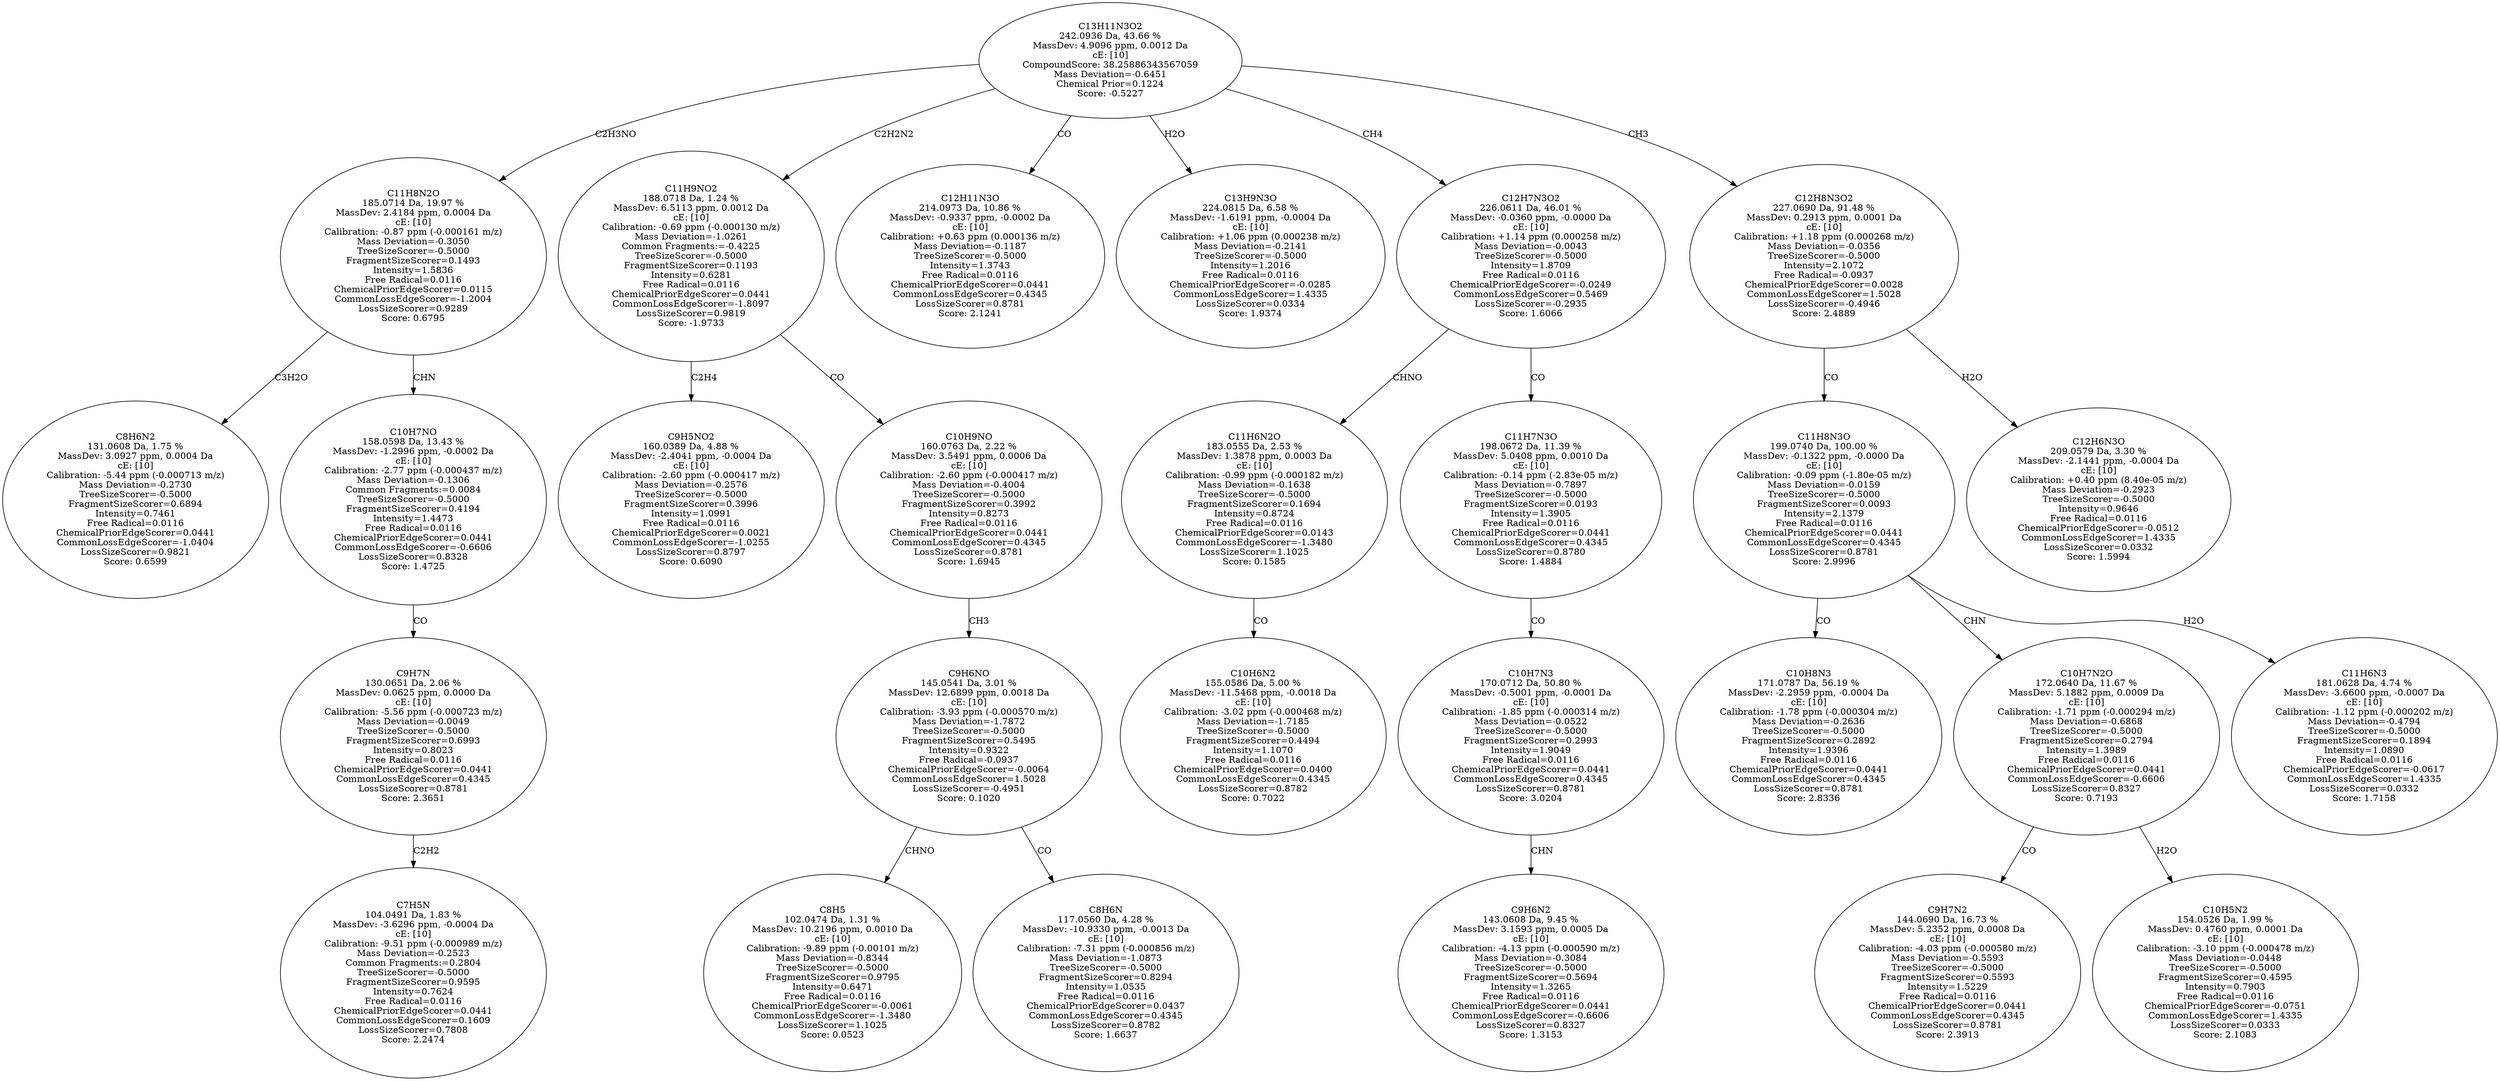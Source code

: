strict digraph {
v1 [label="C8H6N2\n131.0608 Da, 1.75 %\nMassDev: 3.0927 ppm, 0.0004 Da\ncE: [10]\nCalibration: -5.44 ppm (-0.000713 m/z)\nMass Deviation=-0.2730\nTreeSizeScorer=-0.5000\nFragmentSizeScorer=0.6894\nIntensity=0.7461\nFree Radical=0.0116\nChemicalPriorEdgeScorer=0.0441\nCommonLossEdgeScorer=-1.0404\nLossSizeScorer=0.9821\nScore: 0.6599"];
v2 [label="C7H5N\n104.0491 Da, 1.83 %\nMassDev: -3.6296 ppm, -0.0004 Da\ncE: [10]\nCalibration: -9.51 ppm (-0.000989 m/z)\nMass Deviation=-0.2523\nCommon Fragments:=0.2804\nTreeSizeScorer=-0.5000\nFragmentSizeScorer=0.9595\nIntensity=0.7624\nFree Radical=0.0116\nChemicalPriorEdgeScorer=0.0441\nCommonLossEdgeScorer=0.1609\nLossSizeScorer=0.7808\nScore: 2.2474"];
v3 [label="C9H7N\n130.0651 Da, 2.06 %\nMassDev: 0.0625 ppm, 0.0000 Da\ncE: [10]\nCalibration: -5.56 ppm (-0.000723 m/z)\nMass Deviation=-0.0049\nTreeSizeScorer=-0.5000\nFragmentSizeScorer=0.6993\nIntensity=0.8023\nFree Radical=0.0116\nChemicalPriorEdgeScorer=0.0441\nCommonLossEdgeScorer=0.4345\nLossSizeScorer=0.8781\nScore: 2.3651"];
v4 [label="C10H7NO\n158.0598 Da, 13.43 %\nMassDev: -1.2996 ppm, -0.0002 Da\ncE: [10]\nCalibration: -2.77 ppm (-0.000437 m/z)\nMass Deviation=-0.1306\nCommon Fragments:=0.0084\nTreeSizeScorer=-0.5000\nFragmentSizeScorer=0.4194\nIntensity=1.4473\nFree Radical=0.0116\nChemicalPriorEdgeScorer=0.0441\nCommonLossEdgeScorer=-0.6606\nLossSizeScorer=0.8328\nScore: 1.4725"];
v5 [label="C11H8N2O\n185.0714 Da, 19.97 %\nMassDev: 2.4184 ppm, 0.0004 Da\ncE: [10]\nCalibration: -0.87 ppm (-0.000161 m/z)\nMass Deviation=-0.3050\nTreeSizeScorer=-0.5000\nFragmentSizeScorer=0.1493\nIntensity=1.5836\nFree Radical=0.0116\nChemicalPriorEdgeScorer=0.0115\nCommonLossEdgeScorer=-1.2004\nLossSizeScorer=0.9289\nScore: 0.6795"];
v6 [label="C9H5NO2\n160.0389 Da, 4.88 %\nMassDev: -2.4041 ppm, -0.0004 Da\ncE: [10]\nCalibration: -2.60 ppm (-0.000417 m/z)\nMass Deviation=-0.2576\nTreeSizeScorer=-0.5000\nFragmentSizeScorer=0.3996\nIntensity=1.0991\nFree Radical=0.0116\nChemicalPriorEdgeScorer=0.0021\nCommonLossEdgeScorer=-1.0255\nLossSizeScorer=0.8797\nScore: 0.6090"];
v7 [label="C8H5\n102.0474 Da, 1.31 %\nMassDev: 10.2196 ppm, 0.0010 Da\ncE: [10]\nCalibration: -9.89 ppm (-0.00101 m/z)\nMass Deviation=-0.8344\nTreeSizeScorer=-0.5000\nFragmentSizeScorer=0.9795\nIntensity=0.6471\nFree Radical=0.0116\nChemicalPriorEdgeScorer=-0.0061\nCommonLossEdgeScorer=-1.3480\nLossSizeScorer=1.1025\nScore: 0.0523"];
v8 [label="C8H6N\n117.0560 Da, 4.28 %\nMassDev: -10.9330 ppm, -0.0013 Da\ncE: [10]\nCalibration: -7.31 ppm (-0.000856 m/z)\nMass Deviation=-1.0873\nTreeSizeScorer=-0.5000\nFragmentSizeScorer=0.8294\nIntensity=1.0535\nFree Radical=0.0116\nChemicalPriorEdgeScorer=0.0437\nCommonLossEdgeScorer=0.4345\nLossSizeScorer=0.8782\nScore: 1.6637"];
v9 [label="C9H6NO\n145.0541 Da, 3.01 %\nMassDev: 12.6899 ppm, 0.0018 Da\ncE: [10]\nCalibration: -3.93 ppm (-0.000570 m/z)\nMass Deviation=-1.7872\nTreeSizeScorer=-0.5000\nFragmentSizeScorer=0.5495\nIntensity=0.9322\nFree Radical=-0.0937\nChemicalPriorEdgeScorer=-0.0064\nCommonLossEdgeScorer=1.5028\nLossSizeScorer=-0.4951\nScore: 0.1020"];
v10 [label="C10H9NO\n160.0763 Da, 2.22 %\nMassDev: 3.5491 ppm, 0.0006 Da\ncE: [10]\nCalibration: -2.60 ppm (-0.000417 m/z)\nMass Deviation=-0.4004\nTreeSizeScorer=-0.5000\nFragmentSizeScorer=0.3992\nIntensity=0.8273\nFree Radical=0.0116\nChemicalPriorEdgeScorer=0.0441\nCommonLossEdgeScorer=0.4345\nLossSizeScorer=0.8781\nScore: 1.6945"];
v11 [label="C11H9NO2\n188.0718 Da, 1.24 %\nMassDev: 6.5113 ppm, 0.0012 Da\ncE: [10]\nCalibration: -0.69 ppm (-0.000130 m/z)\nMass Deviation=-1.0261\nCommon Fragments:=-0.4225\nTreeSizeScorer=-0.5000\nFragmentSizeScorer=0.1193\nIntensity=0.6281\nFree Radical=0.0116\nChemicalPriorEdgeScorer=0.0441\nCommonLossEdgeScorer=-1.8097\nLossSizeScorer=0.9819\nScore: -1.9733"];
v12 [label="C12H11N3O\n214.0973 Da, 10.86 %\nMassDev: -0.9337 ppm, -0.0002 Da\ncE: [10]\nCalibration: +0.63 ppm (0.000136 m/z)\nMass Deviation=-0.1187\nTreeSizeScorer=-0.5000\nIntensity=1.3743\nFree Radical=0.0116\nChemicalPriorEdgeScorer=0.0441\nCommonLossEdgeScorer=0.4345\nLossSizeScorer=0.8781\nScore: 2.1241"];
v13 [label="C13H9N3O\n224.0815 Da, 6.58 %\nMassDev: -1.6191 ppm, -0.0004 Da\ncE: [10]\nCalibration: +1.06 ppm (0.000238 m/z)\nMass Deviation=-0.2141\nTreeSizeScorer=-0.5000\nIntensity=1.2016\nFree Radical=0.0116\nChemicalPriorEdgeScorer=-0.0285\nCommonLossEdgeScorer=1.4335\nLossSizeScorer=0.0334\nScore: 1.9374"];
v14 [label="C10H6N2\n155.0586 Da, 5.00 %\nMassDev: -11.5468 ppm, -0.0018 Da\ncE: [10]\nCalibration: -3.02 ppm (-0.000468 m/z)\nMass Deviation=-1.7185\nTreeSizeScorer=-0.5000\nFragmentSizeScorer=0.4494\nIntensity=1.1070\nFree Radical=0.0116\nChemicalPriorEdgeScorer=0.0400\nCommonLossEdgeScorer=0.4345\nLossSizeScorer=0.8782\nScore: 0.7022"];
v15 [label="C11H6N2O\n183.0555 Da, 2.53 %\nMassDev: 1.3878 ppm, 0.0003 Da\ncE: [10]\nCalibration: -0.99 ppm (-0.000182 m/z)\nMass Deviation=-0.1638\nTreeSizeScorer=-0.5000\nFragmentSizeScorer=0.1694\nIntensity=0.8724\nFree Radical=0.0116\nChemicalPriorEdgeScorer=0.0143\nCommonLossEdgeScorer=-1.3480\nLossSizeScorer=1.1025\nScore: 0.1585"];
v16 [label="C9H6N2\n143.0608 Da, 9.45 %\nMassDev: 3.1593 ppm, 0.0005 Da\ncE: [10]\nCalibration: -4.13 ppm (-0.000590 m/z)\nMass Deviation=-0.3084\nTreeSizeScorer=-0.5000\nFragmentSizeScorer=0.5694\nIntensity=1.3265\nFree Radical=0.0116\nChemicalPriorEdgeScorer=0.0441\nCommonLossEdgeScorer=-0.6606\nLossSizeScorer=0.8327\nScore: 1.3153"];
v17 [label="C10H7N3\n170.0712 Da, 50.80 %\nMassDev: -0.5001 ppm, -0.0001 Da\ncE: [10]\nCalibration: -1.85 ppm (-0.000314 m/z)\nMass Deviation=-0.0522\nTreeSizeScorer=-0.5000\nFragmentSizeScorer=0.2993\nIntensity=1.9049\nFree Radical=0.0116\nChemicalPriorEdgeScorer=0.0441\nCommonLossEdgeScorer=0.4345\nLossSizeScorer=0.8781\nScore: 3.0204"];
v18 [label="C11H7N3O\n198.0672 Da, 11.39 %\nMassDev: 5.0408 ppm, 0.0010 Da\ncE: [10]\nCalibration: -0.14 ppm (-2.83e-05 m/z)\nMass Deviation=-0.7897\nTreeSizeScorer=-0.5000\nFragmentSizeScorer=0.0193\nIntensity=1.3905\nFree Radical=0.0116\nChemicalPriorEdgeScorer=0.0441\nCommonLossEdgeScorer=0.4345\nLossSizeScorer=0.8780\nScore: 1.4884"];
v19 [label="C12H7N3O2\n226.0611 Da, 46.01 %\nMassDev: -0.0360 ppm, -0.0000 Da\ncE: [10]\nCalibration: +1.14 ppm (0.000258 m/z)\nMass Deviation=-0.0043\nTreeSizeScorer=-0.5000\nIntensity=1.8709\nFree Radical=0.0116\nChemicalPriorEdgeScorer=-0.0249\nCommonLossEdgeScorer=0.5469\nLossSizeScorer=-0.2935\nScore: 1.6066"];
v20 [label="C10H8N3\n171.0787 Da, 56.19 %\nMassDev: -2.2959 ppm, -0.0004 Da\ncE: [10]\nCalibration: -1.78 ppm (-0.000304 m/z)\nMass Deviation=-0.2636\nTreeSizeScorer=-0.5000\nFragmentSizeScorer=0.2892\nIntensity=1.9396\nFree Radical=0.0116\nChemicalPriorEdgeScorer=0.0441\nCommonLossEdgeScorer=0.4345\nLossSizeScorer=0.8781\nScore: 2.8336"];
v21 [label="C9H7N2\n144.0690 Da, 16.73 %\nMassDev: 5.2352 ppm, 0.0008 Da\ncE: [10]\nCalibration: -4.03 ppm (-0.000580 m/z)\nMass Deviation=-0.5593\nTreeSizeScorer=-0.5000\nFragmentSizeScorer=0.5593\nIntensity=1.5229\nFree Radical=0.0116\nChemicalPriorEdgeScorer=0.0441\nCommonLossEdgeScorer=0.4345\nLossSizeScorer=0.8781\nScore: 2.3913"];
v22 [label="C10H5N2\n154.0526 Da, 1.99 %\nMassDev: 0.4760 ppm, 0.0001 Da\ncE: [10]\nCalibration: -3.10 ppm (-0.000478 m/z)\nMass Deviation=-0.0448\nTreeSizeScorer=-0.5000\nFragmentSizeScorer=0.4595\nIntensity=0.7903\nFree Radical=0.0116\nChemicalPriorEdgeScorer=-0.0751\nCommonLossEdgeScorer=1.4335\nLossSizeScorer=0.0333\nScore: 2.1083"];
v23 [label="C10H7N2O\n172.0640 Da, 11.67 %\nMassDev: 5.1882 ppm, 0.0009 Da\ncE: [10]\nCalibration: -1.71 ppm (-0.000294 m/z)\nMass Deviation=-0.6868\nTreeSizeScorer=-0.5000\nFragmentSizeScorer=0.2794\nIntensity=1.3989\nFree Radical=0.0116\nChemicalPriorEdgeScorer=0.0441\nCommonLossEdgeScorer=-0.6606\nLossSizeScorer=0.8327\nScore: 0.7193"];
v24 [label="C11H6N3\n181.0628 Da, 4.74 %\nMassDev: -3.6600 ppm, -0.0007 Da\ncE: [10]\nCalibration: -1.12 ppm (-0.000202 m/z)\nMass Deviation=-0.4794\nTreeSizeScorer=-0.5000\nFragmentSizeScorer=0.1894\nIntensity=1.0890\nFree Radical=0.0116\nChemicalPriorEdgeScorer=-0.0617\nCommonLossEdgeScorer=1.4335\nLossSizeScorer=0.0332\nScore: 1.7158"];
v25 [label="C11H8N3O\n199.0740 Da, 100.00 %\nMassDev: -0.1322 ppm, -0.0000 Da\ncE: [10]\nCalibration: -0.09 ppm (-1.80e-05 m/z)\nMass Deviation=-0.0159\nTreeSizeScorer=-0.5000\nFragmentSizeScorer=0.0093\nIntensity=2.1379\nFree Radical=0.0116\nChemicalPriorEdgeScorer=0.0441\nCommonLossEdgeScorer=0.4345\nLossSizeScorer=0.8781\nScore: 2.9996"];
v26 [label="C12H6N3O\n209.0579 Da, 3.30 %\nMassDev: -2.1441 ppm, -0.0004 Da\ncE: [10]\nCalibration: +0.40 ppm (8.40e-05 m/z)\nMass Deviation=-0.2923\nTreeSizeScorer=-0.5000\nIntensity=0.9646\nFree Radical=0.0116\nChemicalPriorEdgeScorer=-0.0512\nCommonLossEdgeScorer=1.4335\nLossSizeScorer=0.0332\nScore: 1.5994"];
v27 [label="C12H8N3O2\n227.0690 Da, 91.48 %\nMassDev: 0.2913 ppm, 0.0001 Da\ncE: [10]\nCalibration: +1.18 ppm (0.000268 m/z)\nMass Deviation=-0.0356\nTreeSizeScorer=-0.5000\nIntensity=2.1072\nFree Radical=-0.0937\nChemicalPriorEdgeScorer=0.0028\nCommonLossEdgeScorer=1.5028\nLossSizeScorer=-0.4946\nScore: 2.4889"];
v28 [label="C13H11N3O2\n242.0936 Da, 43.66 %\nMassDev: 4.9096 ppm, 0.0012 Da\ncE: [10]\nCompoundScore: 38.25886343567059\nMass Deviation=-0.6451\nChemical Prior=0.1224\nScore: -0.5227"];
v5 -> v1 [label="C3H2O"];
v3 -> v2 [label="C2H2"];
v4 -> v3 [label="CO"];
v5 -> v4 [label="CHN"];
v28 -> v5 [label="C2H3NO"];
v11 -> v6 [label="C2H4"];
v9 -> v7 [label="CHNO"];
v9 -> v8 [label="CO"];
v10 -> v9 [label="CH3"];
v11 -> v10 [label="CO"];
v28 -> v11 [label="C2H2N2"];
v28 -> v12 [label="CO"];
v28 -> v13 [label="H2O"];
v15 -> v14 [label="CO"];
v19 -> v15 [label="CHNO"];
v17 -> v16 [label="CHN"];
v18 -> v17 [label="CO"];
v19 -> v18 [label="CO"];
v28 -> v19 [label="CH4"];
v25 -> v20 [label="CO"];
v23 -> v21 [label="CO"];
v23 -> v22 [label="H2O"];
v25 -> v23 [label="CHN"];
v25 -> v24 [label="H2O"];
v27 -> v25 [label="CO"];
v27 -> v26 [label="H2O"];
v28 -> v27 [label="CH3"];
}